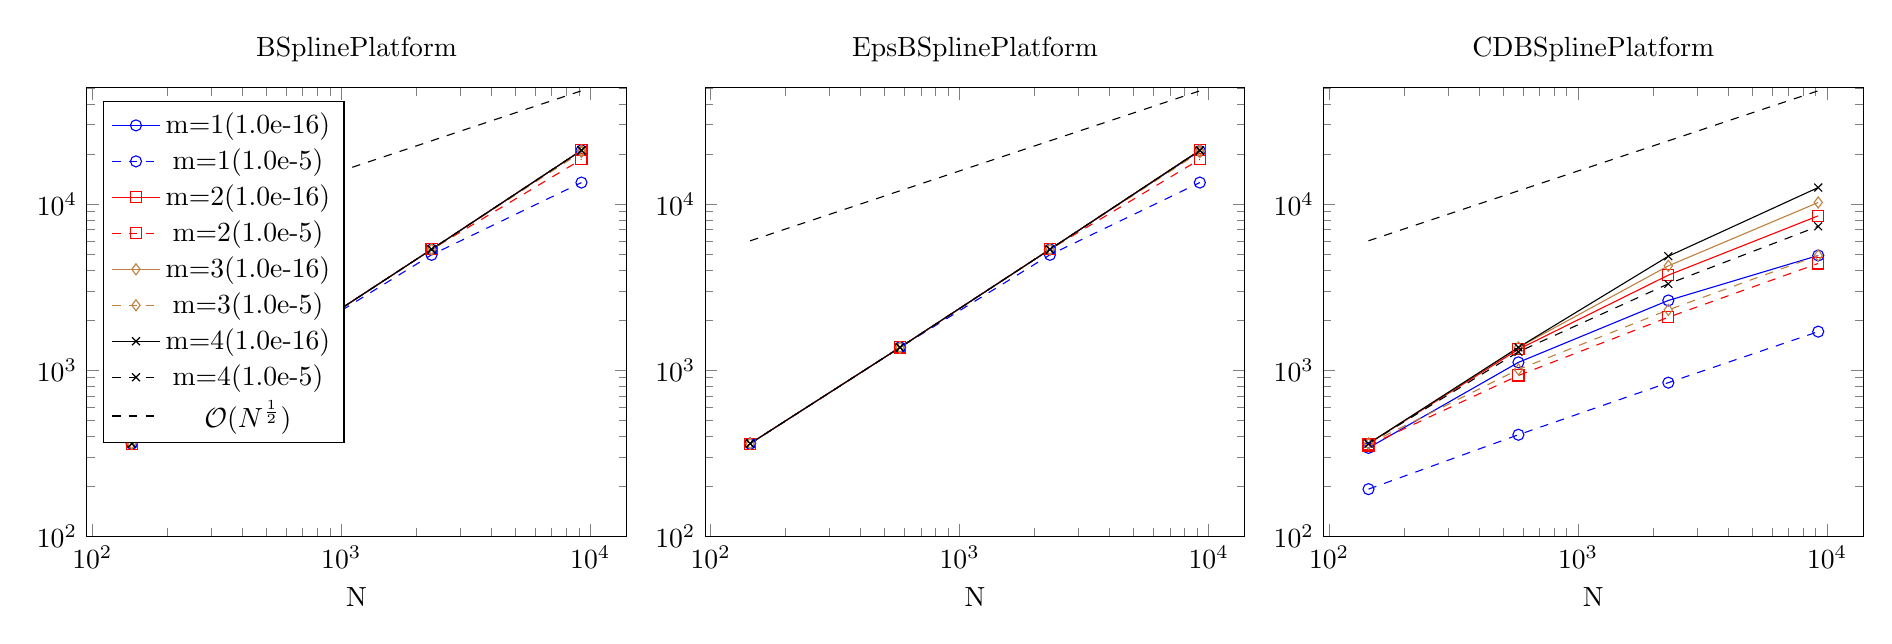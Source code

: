 \begin{tikzpicture}
\begin{groupplot}[ymin={0}, group style={group size={3 by 1}}]
    \nextgroupplot[ymin={100.0}, ymax={50000.0}, xlabel={N}, xmode={log}, ymode={log}, legend pos={north west}, title={BSplinePlatform}]
    \addplot[color={blue}, mark={o}, mark options={solid}, solid]
        table[row sep={\\}]
        {
            \\
            144  361  \\
            576  1369  \\
            2304  5329  \\
            9216  21025  \\
        }
        ;
    \addlegendentry {m=1(1.0e-16)}
    \addplot[color={blue}, mark={o}, mark options={solid}, dashed]
        table[row sep={\\}]
        {
            \\
            144  361  \\
            576  1369  \\
            2304  4940  \\
            9216  13456  \\
        }
        ;
    \addlegendentry {m=1(1.0e-5)}
    \addplot[color={red}, mark={square}, mark options={solid}, solid]
        table[row sep={\\}]
        {
            \\
            144  361  \\
            576  1369  \\
            2304  5329  \\
            9216  21025  \\
        }
        ;
    \addlegendentry {m=2(1.0e-16)}
    \addplot[color={red}, mark={square}, mark options={solid}, dashed]
        table[row sep={\\}]
        {
            \\
            144  361  \\
            576  1369  \\
            2304  5329  \\
            9216  18556  \\
        }
        ;
    \addlegendentry {m=2(1.0e-5)}
    \addplot[color={brown}, mark={diamond}, mark options={solid}, solid]
        table[row sep={\\}]
        {
            \\
            144  361  \\
            576  1369  \\
            2304  5329  \\
            9216  21025  \\
        }
        ;
    \addlegendentry {m=3(1.0e-16)}
    \addplot[color={brown}, mark={diamond}, mark options={solid}, dashed]
        table[row sep={\\}]
        {
            \\
            144  361  \\
            576  1369  \\
            2304  5329  \\
            9216  20548  \\
        }
        ;
    \addlegendentry {m=3(1.0e-5)}
    \addplot[color={black}, mark={x}, mark options={solid}, solid]
        table[row sep={\\}]
        {
            \\
            144  361  \\
            576  1369  \\
            2304  5329  \\
            9216  21025  \\
        }
        ;
    \addlegendentry {m=4(1.0e-16)}
    \addplot[color={black}, mark={x}, mark options={solid}, dashed]
        table[row sep={\\}]
        {
            \\
            144  361  \\
            576  1369  \\
            2304  5329  \\
            9216  21025  \\
        }
        ;
    \addlegendentry {m=4(1.0e-5)}
    \addplot[dashed, color={black}]
        table[row sep={\\}]
        {
            \\
            144  6000  \\
            576  12000  \\
            2304  24000  \\
            9216  48000  \\
        }
        ;
    \addlegendentry {$\mathcal O(N^{\frac{1}{2}})$}
    \nextgroupplot[ymin={100.0}, ymax={50000.0}, xlabel={N}, xmode={log}, ymode={log}, legend pos={north west}, title={EpsBSplinePlatform}]
    \addplot[color={blue}, mark={o}, mark options={solid}, solid]
        table[row sep={\\}]
        {
            \\
            144  361  \\
            576  1369  \\
            2304  5329  \\
            9216  20856  \\
        }
        ;
    \addplot[color={blue}, mark={o}, mark options={solid}, dashed]
        table[row sep={\\}]
        {
            \\
            144  361  \\
            576  1369  \\
            2304  4940  \\
            9216  13456  \\
        }
        ;
    \addplot[color={red}, mark={square}, mark options={solid}, solid]
        table[row sep={\\}]
        {
            \\
            144  361  \\
            576  1369  \\
            2304  5329  \\
            9216  21025  \\
        }
        ;
    \addplot[color={red}, mark={square}, mark options={solid}, dashed]
        table[row sep={\\}]
        {
            \\
            144  361  \\
            576  1369  \\
            2304  5329  \\
            9216  18556  \\
        }
        ;
    \addplot[color={brown}, mark={diamond}, mark options={solid}, solid]
        table[row sep={\\}]
        {
            \\
            144  361  \\
            576  1369  \\
            2304  5329  \\
            9216  21025  \\
        }
        ;
    \addplot[color={brown}, mark={diamond}, mark options={solid}, dashed]
        table[row sep={\\}]
        {
            \\
            144  361  \\
            576  1369  \\
            2304  5329  \\
            9216  20548  \\
        }
        ;
    \addplot[color={black}, mark={x}, mark options={solid}, solid]
        table[row sep={\\}]
        {
            \\
            144  361  \\
            576  1369  \\
            2304  5329  \\
            9216  21025  \\
        }
        ;
    \addplot[color={black}, mark={x}, mark options={solid}, dashed]
        table[row sep={\\}]
        {
            \\
            144  361  \\
            576  1369  \\
            2304  5329  \\
            9216  21025  \\
        }
        ;
    \addplot[dashed, color={black}]
        table[row sep={\\}]
        {
            \\
            144  6000  \\
            576  12000  \\
            2304  24000  \\
            9216  48000  \\
        }
        ;
    \nextgroupplot[ymin={100.0}, ymax={50000.0}, xlabel={N}, xmode={log}, ymode={log}, legend pos={north west}, title={CDBSplinePlatform}]
    \addplot[color={blue}, mark={o}, mark options={solid}, solid]
        table[row sep={\\}]
        {
            \\
            144  340  \\
            576  1113  \\
            2304  2625  \\
            9216  4896  \\
        }
        ;
    \addplot[color={blue}, mark={o}, mark options={solid}, dashed]
        table[row sep={\\}]
        {
            \\
            144  192  \\
            576  408  \\
            2304  840  \\
            9216  1704  \\
        }
        ;
    \addplot[color={red}, mark={square}, mark options={solid}, solid]
        table[row sep={\\}]
        {
            \\
            144  361  \\
            576  1333  \\
            2304  3729  \\
            9216  8481  \\
        }
        ;
    \addplot[color={red}, mark={square}, mark options={solid}, dashed]
        table[row sep={\\}]
        {
            \\
            144  352  \\
            576  928  \\
            2304  2080  \\
            9216  4384  \\
        }
        ;
    \addplot[color={brown}, mark={diamond}, mark options={solid}, solid]
        table[row sep={\\}]
        {
            \\
            144  361  \\
            576  1369  \\
            2304  4240  \\
            9216  10209  \\
        }
        ;
    \addplot[color={brown}, mark={diamond}, mark options={solid}, dashed]
        table[row sep={\\}]
        {
            \\
            144  360  \\
            576  1008  \\
            2304  2304  \\
            9216  4896  \\
        }
        ;
    \addplot[color={black}, mark={x}, mark options={solid}, solid]
        table[row sep={\\}]
        {
            \\
            144  361  \\
            576  1369  \\
            2304  4845  \\
            9216  12561  \\
        }
        ;
    \addplot[color={black}, mark={x}, mark options={solid}, dashed]
        table[row sep={\\}]
        {
            \\
            144  361  \\
            576  1288  \\
            2304  3304  \\
            9216  7336  \\
        }
        ;
    \addplot[dashed, color={black}]
        table[row sep={\\}]
        {
            \\
            144  6000  \\
            576  12000  \\
            2304  24000  \\
            9216  48000  \\
        }
        ;
\end{groupplot}
\end{tikzpicture}
